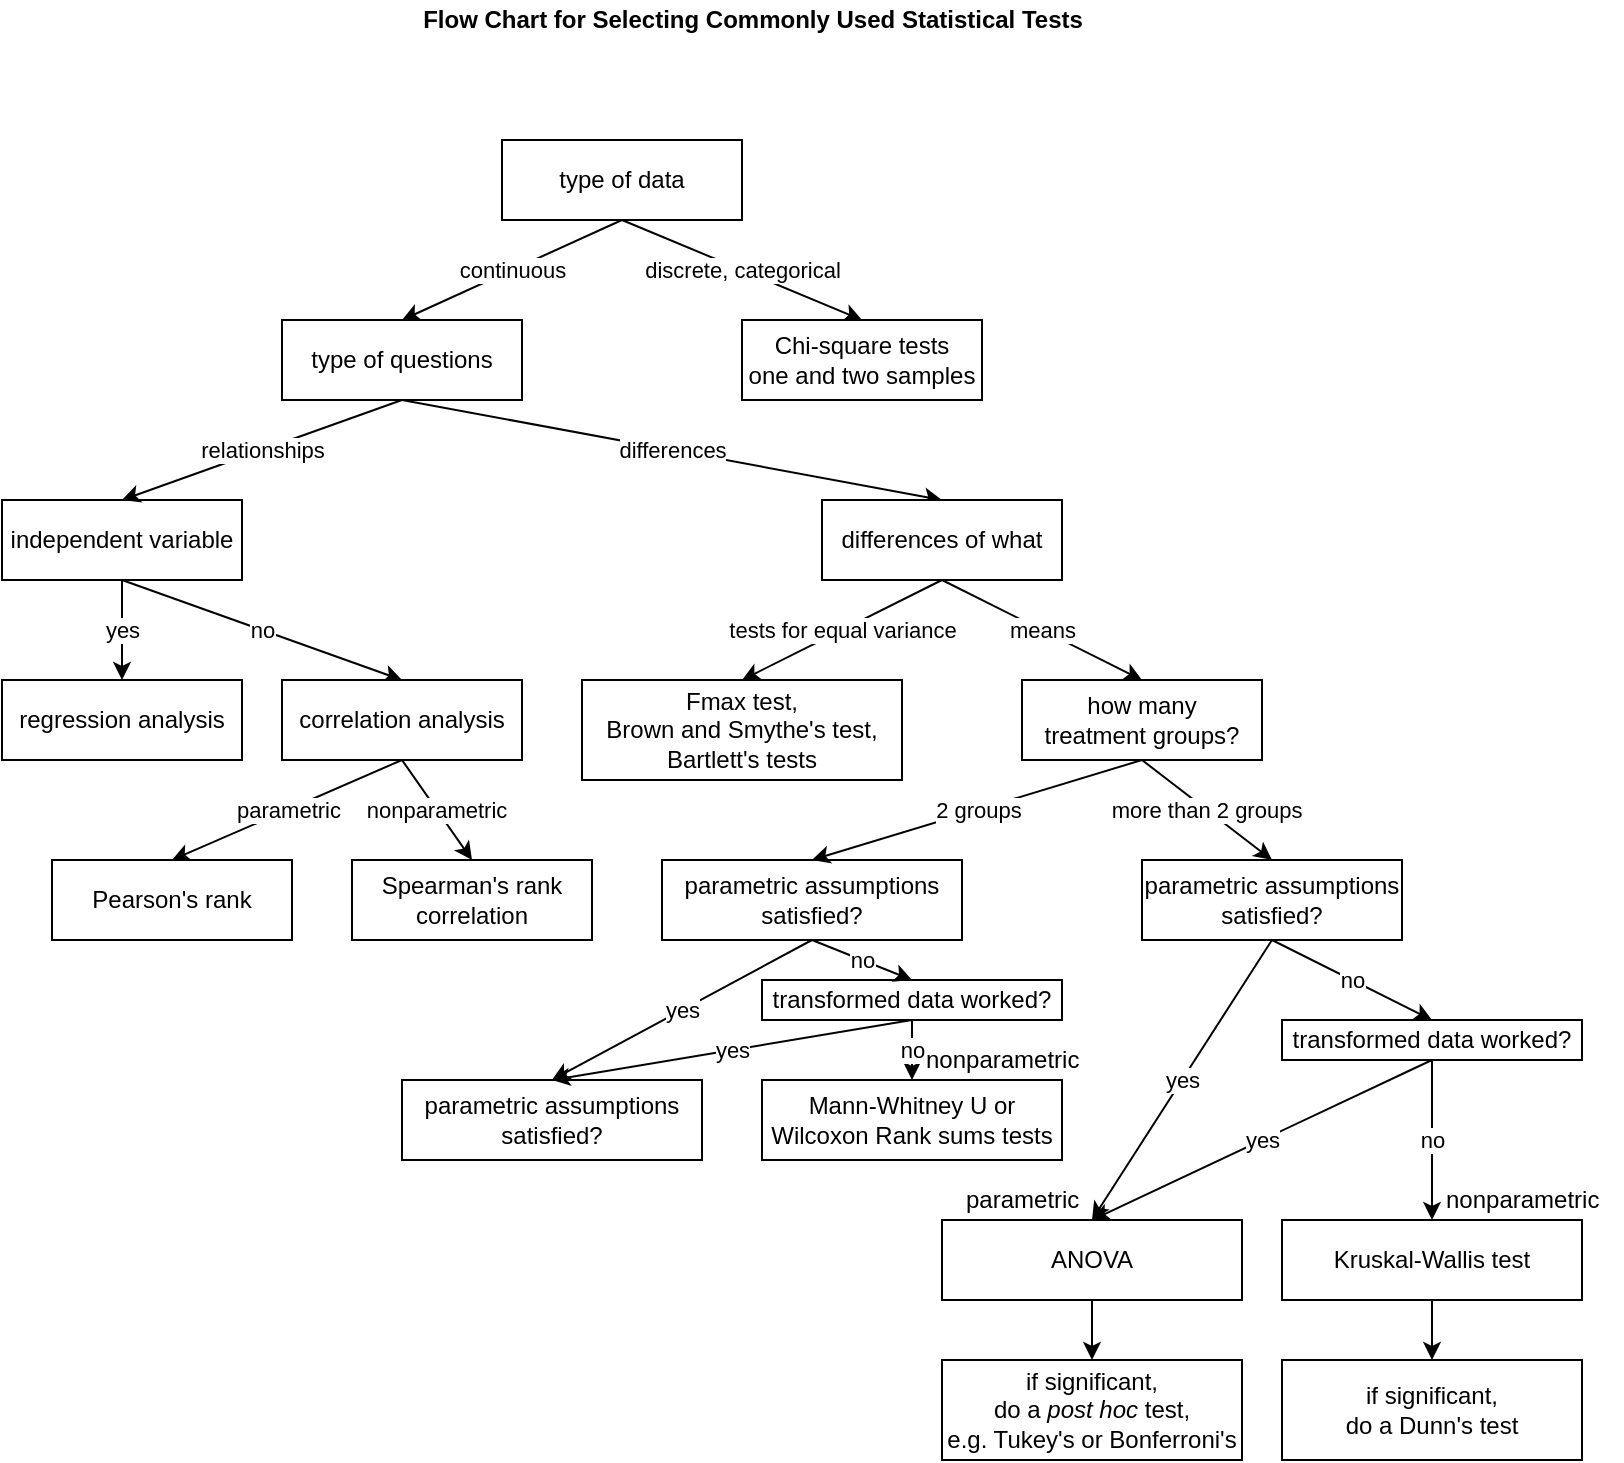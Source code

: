 <mxfile version="16.0.2" type="device"><diagram id="2MzKs4n2R2_Glzk7x8OH" name="Page-1"><mxGraphModel dx="1113" dy="853" grid="1" gridSize="10" guides="1" tooltips="1" connect="1" arrows="1" fold="1" page="1" pageScale="1" pageWidth="850" pageHeight="1100" math="0" shadow="0"><root><mxCell id="0"/><mxCell id="1" parent="0"/><mxCell id="ZHNGyv4cBZ0z7KHz9-iW-1" value="&lt;b&gt;Flow Chart for Selecting Commonly Used Statistical Tests&lt;/b&gt;" style="text;html=1;align=center;verticalAlign=middle;resizable=0;points=[];autosize=1;strokeColor=none;fillColor=none;" vertex="1" parent="1"><mxGeometry x="220" y="160" width="350" height="20" as="geometry"/></mxCell><mxCell id="ZHNGyv4cBZ0z7KHz9-iW-2" value="type of data" style="rounded=0;whiteSpace=wrap;html=1;" vertex="1" parent="1"><mxGeometry x="270" y="230" width="120" height="40" as="geometry"/></mxCell><mxCell id="ZHNGyv4cBZ0z7KHz9-iW-3" value="type of questions" style="rounded=0;whiteSpace=wrap;html=1;" vertex="1" parent="1"><mxGeometry x="160" y="320" width="120" height="40" as="geometry"/></mxCell><mxCell id="ZHNGyv4cBZ0z7KHz9-iW-5" value="continuous" style="endArrow=classic;html=1;rounded=0;exitX=0.5;exitY=1;exitDx=0;exitDy=0;entryX=0.5;entryY=0;entryDx=0;entryDy=0;" edge="1" parent="1" source="ZHNGyv4cBZ0z7KHz9-iW-2" target="ZHNGyv4cBZ0z7KHz9-iW-3"><mxGeometry width="50" height="50" relative="1" as="geometry"><mxPoint x="310" y="440" as="sourcePoint"/><mxPoint x="360" y="390" as="targetPoint"/></mxGeometry></mxCell><mxCell id="ZHNGyv4cBZ0z7KHz9-iW-6" value="discrete, categorical" style="endArrow=classic;html=1;rounded=0;exitX=0.5;exitY=1;exitDx=0;exitDy=0;entryX=0.5;entryY=0;entryDx=0;entryDy=0;" edge="1" parent="1" source="ZHNGyv4cBZ0z7KHz9-iW-2" target="ZHNGyv4cBZ0z7KHz9-iW-7"><mxGeometry width="50" height="50" relative="1" as="geometry"><mxPoint x="340" y="280" as="sourcePoint"/><mxPoint x="440" y="320" as="targetPoint"/></mxGeometry></mxCell><mxCell id="ZHNGyv4cBZ0z7KHz9-iW-7" value="Chi-square tests&lt;br&gt;one and two samples" style="rounded=0;whiteSpace=wrap;html=1;" vertex="1" parent="1"><mxGeometry x="390" y="320" width="120" height="40" as="geometry"/></mxCell><mxCell id="ZHNGyv4cBZ0z7KHz9-iW-8" value="independent variable" style="rounded=0;whiteSpace=wrap;html=1;" vertex="1" parent="1"><mxGeometry x="20" y="410" width="120" height="40" as="geometry"/></mxCell><mxCell id="ZHNGyv4cBZ0z7KHz9-iW-9" value="relationships" style="endArrow=classic;html=1;rounded=0;entryX=0.5;entryY=0;entryDx=0;entryDy=0;" edge="1" parent="1" target="ZHNGyv4cBZ0z7KHz9-iW-8"><mxGeometry width="50" height="50" relative="1" as="geometry"><mxPoint x="220" y="360" as="sourcePoint"/><mxPoint x="245" y="480" as="targetPoint"/></mxGeometry></mxCell><mxCell id="ZHNGyv4cBZ0z7KHz9-iW-10" value="differences" style="endArrow=classic;html=1;rounded=0;exitX=0.5;exitY=1;exitDx=0;exitDy=0;entryX=0.5;entryY=0;entryDx=0;entryDy=0;" edge="1" parent="1" target="ZHNGyv4cBZ0z7KHz9-iW-11" source="ZHNGyv4cBZ0z7KHz9-iW-3"><mxGeometry width="50" height="50" relative="1" as="geometry"><mxPoint x="215" y="360" as="sourcePoint"/><mxPoint x="325" y="410" as="targetPoint"/></mxGeometry></mxCell><mxCell id="ZHNGyv4cBZ0z7KHz9-iW-11" value="differences of what" style="rounded=0;whiteSpace=wrap;html=1;" vertex="1" parent="1"><mxGeometry x="430" y="410" width="120" height="40" as="geometry"/></mxCell><mxCell id="ZHNGyv4cBZ0z7KHz9-iW-12" value="regression analysis" style="rounded=0;whiteSpace=wrap;html=1;" vertex="1" parent="1"><mxGeometry x="20" y="500" width="120" height="40" as="geometry"/></mxCell><mxCell id="ZHNGyv4cBZ0z7KHz9-iW-13" value="yes" style="endArrow=classic;html=1;rounded=0;exitX=0.5;exitY=1;exitDx=0;exitDy=0;entryX=0.5;entryY=0;entryDx=0;entryDy=0;" edge="1" parent="1" target="ZHNGyv4cBZ0z7KHz9-iW-12" source="ZHNGyv4cBZ0z7KHz9-iW-8"><mxGeometry width="50" height="50" relative="1" as="geometry"><mxPoint x="100" y="450" as="sourcePoint"/><mxPoint x="130" y="570" as="targetPoint"/></mxGeometry></mxCell><mxCell id="ZHNGyv4cBZ0z7KHz9-iW-14" value="no" style="endArrow=classic;html=1;rounded=0;exitX=0.5;exitY=1;exitDx=0;exitDy=0;entryX=0.5;entryY=0;entryDx=0;entryDy=0;" edge="1" parent="1" target="ZHNGyv4cBZ0z7KHz9-iW-15" source="ZHNGyv4cBZ0z7KHz9-iW-8"><mxGeometry width="50" height="50" relative="1" as="geometry"><mxPoint x="100" y="450" as="sourcePoint"/><mxPoint x="210" y="500" as="targetPoint"/></mxGeometry></mxCell><mxCell id="ZHNGyv4cBZ0z7KHz9-iW-15" value="correlation analysis" style="rounded=0;whiteSpace=wrap;html=1;" vertex="1" parent="1"><mxGeometry x="160" y="500" width="120" height="40" as="geometry"/></mxCell><mxCell id="ZHNGyv4cBZ0z7KHz9-iW-16" value="Pearson's rank" style="rounded=0;whiteSpace=wrap;html=1;" vertex="1" parent="1"><mxGeometry x="45" y="590" width="120" height="40" as="geometry"/></mxCell><mxCell id="ZHNGyv4cBZ0z7KHz9-iW-17" value="parametric" style="endArrow=classic;html=1;rounded=0;exitX=0.5;exitY=1;exitDx=0;exitDy=0;entryX=0.5;entryY=0;entryDx=0;entryDy=0;" edge="1" parent="1" target="ZHNGyv4cBZ0z7KHz9-iW-16" source="ZHNGyv4cBZ0z7KHz9-iW-15"><mxGeometry width="50" height="50" relative="1" as="geometry"><mxPoint x="215" y="540" as="sourcePoint"/><mxPoint x="245" y="660" as="targetPoint"/></mxGeometry></mxCell><mxCell id="ZHNGyv4cBZ0z7KHz9-iW-18" value="nonparametric" style="endArrow=classic;html=1;rounded=0;exitX=0.5;exitY=1;exitDx=0;exitDy=0;entryX=0.5;entryY=0;entryDx=0;entryDy=0;" edge="1" parent="1" target="ZHNGyv4cBZ0z7KHz9-iW-19" source="ZHNGyv4cBZ0z7KHz9-iW-15"><mxGeometry width="50" height="50" relative="1" as="geometry"><mxPoint x="215" y="540" as="sourcePoint"/><mxPoint x="325" y="590" as="targetPoint"/></mxGeometry></mxCell><mxCell id="ZHNGyv4cBZ0z7KHz9-iW-19" value="Spearman's rank correlation" style="rounded=0;whiteSpace=wrap;html=1;" vertex="1" parent="1"><mxGeometry x="195" y="590" width="120" height="40" as="geometry"/></mxCell><mxCell id="ZHNGyv4cBZ0z7KHz9-iW-20" value="tests for equal variance" style="endArrow=classic;html=1;rounded=0;exitX=0.5;exitY=1;exitDx=0;exitDy=0;entryX=0.5;entryY=0;entryDx=0;entryDy=0;" edge="1" parent="1" target="ZHNGyv4cBZ0z7KHz9-iW-21" source="ZHNGyv4cBZ0z7KHz9-iW-11"><mxGeometry width="50" height="50" relative="1" as="geometry"><mxPoint x="305" y="450" as="sourcePoint"/><mxPoint x="410" y="500" as="targetPoint"/></mxGeometry></mxCell><mxCell id="ZHNGyv4cBZ0z7KHz9-iW-21" value="Fmax test,&lt;br&gt;Brown and Smythe's test,&lt;br&gt;Bartlett's tests" style="rounded=0;whiteSpace=wrap;html=1;" vertex="1" parent="1"><mxGeometry x="310" y="500" width="160" height="50" as="geometry"/></mxCell><mxCell id="ZHNGyv4cBZ0z7KHz9-iW-22" value="means" style="endArrow=classic;html=1;rounded=0;exitX=0.5;exitY=1;exitDx=0;exitDy=0;entryX=0.5;entryY=0;entryDx=0;entryDy=0;" edge="1" parent="1" target="ZHNGyv4cBZ0z7KHz9-iW-23" source="ZHNGyv4cBZ0z7KHz9-iW-11"><mxGeometry width="50" height="50" relative="1" as="geometry"><mxPoint x="420" y="450" as="sourcePoint"/><mxPoint x="525" y="500" as="targetPoint"/></mxGeometry></mxCell><mxCell id="ZHNGyv4cBZ0z7KHz9-iW-23" value="how many &lt;br&gt;treatment groups?" style="rounded=0;whiteSpace=wrap;html=1;" vertex="1" parent="1"><mxGeometry x="530" y="500" width="120" height="40" as="geometry"/></mxCell><mxCell id="ZHNGyv4cBZ0z7KHz9-iW-24" value="parametric assumptions satisfied?" style="rounded=0;whiteSpace=wrap;html=1;" vertex="1" parent="1"><mxGeometry x="350" y="590" width="150" height="40" as="geometry"/></mxCell><mxCell id="ZHNGyv4cBZ0z7KHz9-iW-25" value="2 groups" style="endArrow=classic;html=1;rounded=0;entryX=0.5;entryY=0;entryDx=0;entryDy=0;exitX=0.5;exitY=1;exitDx=0;exitDy=0;" edge="1" parent="1" target="ZHNGyv4cBZ0z7KHz9-iW-24" source="ZHNGyv4cBZ0z7KHz9-iW-23"><mxGeometry width="50" height="50" relative="1" as="geometry"><mxPoint x="570" y="560" as="sourcePoint"/><mxPoint x="620" y="660" as="targetPoint"/></mxGeometry></mxCell><mxCell id="ZHNGyv4cBZ0z7KHz9-iW-26" value="more than 2 groups" style="endArrow=classic;html=1;rounded=0;entryX=0.5;entryY=0;entryDx=0;entryDy=0;exitX=0.5;exitY=1;exitDx=0;exitDy=0;" edge="1" parent="1" target="ZHNGyv4cBZ0z7KHz9-iW-27" source="ZHNGyv4cBZ0z7KHz9-iW-23"><mxGeometry width="50" height="50" relative="1" as="geometry"><mxPoint x="590" y="560" as="sourcePoint"/><mxPoint x="700" y="590" as="targetPoint"/></mxGeometry></mxCell><mxCell id="ZHNGyv4cBZ0z7KHz9-iW-27" value="parametric assumptions satisfied?" style="rounded=0;whiteSpace=wrap;html=1;" vertex="1" parent="1"><mxGeometry x="590" y="590" width="130" height="40" as="geometry"/></mxCell><mxCell id="ZHNGyv4cBZ0z7KHz9-iW-28" value="parametric assumptions satisfied?" style="rounded=0;whiteSpace=wrap;html=1;" vertex="1" parent="1"><mxGeometry x="220" y="700" width="150" height="40" as="geometry"/></mxCell><mxCell id="ZHNGyv4cBZ0z7KHz9-iW-30" value="yes" style="endArrow=classic;html=1;rounded=0;entryX=0.5;entryY=0;entryDx=0;entryDy=0;exitX=0.5;exitY=1;exitDx=0;exitDy=0;" edge="1" parent="1" source="ZHNGyv4cBZ0z7KHz9-iW-24" target="ZHNGyv4cBZ0z7KHz9-iW-28"><mxGeometry width="50" height="50" relative="1" as="geometry"><mxPoint x="385" y="640" as="sourcePoint"/><mxPoint x="290" y="690" as="targetPoint"/></mxGeometry></mxCell><mxCell id="ZHNGyv4cBZ0z7KHz9-iW-31" value="transformed data worked?" style="rounded=0;whiteSpace=wrap;html=1;" vertex="1" parent="1"><mxGeometry x="400" y="650" width="150" height="20" as="geometry"/></mxCell><mxCell id="ZHNGyv4cBZ0z7KHz9-iW-32" value="no" style="endArrow=classic;html=1;rounded=0;entryX=0.5;entryY=0;entryDx=0;entryDy=0;exitX=0.5;exitY=1;exitDx=0;exitDy=0;" edge="1" parent="1" target="ZHNGyv4cBZ0z7KHz9-iW-31" source="ZHNGyv4cBZ0z7KHz9-iW-24"><mxGeometry width="50" height="50" relative="1" as="geometry"><mxPoint x="605" y="580" as="sourcePoint"/><mxPoint x="470" y="640" as="targetPoint"/></mxGeometry></mxCell><mxCell id="ZHNGyv4cBZ0z7KHz9-iW-35" value="no" style="endArrow=classic;html=1;rounded=0;entryX=0.5;entryY=0;entryDx=0;entryDy=0;exitX=0.5;exitY=1;exitDx=0;exitDy=0;" edge="1" parent="1" source="ZHNGyv4cBZ0z7KHz9-iW-31" target="ZHNGyv4cBZ0z7KHz9-iW-34"><mxGeometry width="50" height="50" relative="1" as="geometry"><mxPoint x="435" y="640" as="sourcePoint"/><mxPoint x="485" y="660" as="targetPoint"/></mxGeometry></mxCell><mxCell id="ZHNGyv4cBZ0z7KHz9-iW-49" style="edgeStyle=orthogonalEdgeStyle;rounded=0;orthogonalLoop=1;jettySize=auto;html=1;exitX=0.5;exitY=1;exitDx=0;exitDy=0;entryX=0.5;entryY=0;entryDx=0;entryDy=0;" edge="1" parent="1" source="ZHNGyv4cBZ0z7KHz9-iW-37" target="ZHNGyv4cBZ0z7KHz9-iW-47"><mxGeometry relative="1" as="geometry"/></mxCell><mxCell id="ZHNGyv4cBZ0z7KHz9-iW-38" value="yes" style="endArrow=classic;html=1;rounded=0;entryX=0.5;entryY=0;entryDx=0;entryDy=0;" edge="1" parent="1" target="ZHNGyv4cBZ0z7KHz9-iW-37"><mxGeometry width="50" height="50" relative="1" as="geometry"><mxPoint x="655" y="630" as="sourcePoint"/><mxPoint x="520" y="690" as="targetPoint"/></mxGeometry></mxCell><mxCell id="ZHNGyv4cBZ0z7KHz9-iW-39" value="transformed data worked?" style="rounded=0;whiteSpace=wrap;html=1;" vertex="1" parent="1"><mxGeometry x="660" y="670" width="150" height="20" as="geometry"/></mxCell><mxCell id="ZHNGyv4cBZ0z7KHz9-iW-40" value="no" style="endArrow=classic;html=1;rounded=0;entryX=0.5;entryY=0;entryDx=0;entryDy=0;exitX=0.5;exitY=1;exitDx=0;exitDy=0;" edge="1" parent="1" target="ZHNGyv4cBZ0z7KHz9-iW-39"><mxGeometry width="50" height="50" relative="1" as="geometry"><mxPoint x="655" y="630" as="sourcePoint"/><mxPoint x="700" y="640" as="targetPoint"/></mxGeometry></mxCell><mxCell id="ZHNGyv4cBZ0z7KHz9-iW-41" value="yes" style="endArrow=classic;html=1;rounded=0;exitX=0.5;exitY=1;exitDx=0;exitDy=0;entryX=0.5;entryY=0;entryDx=0;entryDy=0;" edge="1" parent="1" source="ZHNGyv4cBZ0z7KHz9-iW-39" target="ZHNGyv4cBZ0z7KHz9-iW-37"><mxGeometry width="50" height="50" relative="1" as="geometry"><mxPoint x="665" y="640" as="sourcePoint"/><mxPoint x="525" y="700" as="targetPoint"/></mxGeometry></mxCell><mxCell id="ZHNGyv4cBZ0z7KHz9-iW-52" style="edgeStyle=orthogonalEdgeStyle;rounded=0;orthogonalLoop=1;jettySize=auto;html=1;exitX=0.5;exitY=1;exitDx=0;exitDy=0;entryX=0.5;entryY=0;entryDx=0;entryDy=0;" edge="1" parent="1" source="ZHNGyv4cBZ0z7KHz9-iW-42" target="ZHNGyv4cBZ0z7KHz9-iW-51"><mxGeometry relative="1" as="geometry"/></mxCell><mxCell id="ZHNGyv4cBZ0z7KHz9-iW-43" value="no" style="endArrow=classic;html=1;rounded=0;entryX=0.5;entryY=0;entryDx=0;entryDy=0;exitX=0.5;exitY=1;exitDx=0;exitDy=0;" edge="1" parent="1" source="ZHNGyv4cBZ0z7KHz9-iW-39" target="ZHNGyv4cBZ0z7KHz9-iW-42"><mxGeometry width="50" height="50" relative="1" as="geometry"><mxPoint x="665" y="640" as="sourcePoint"/><mxPoint x="715" y="660" as="targetPoint"/></mxGeometry></mxCell><mxCell id="ZHNGyv4cBZ0z7KHz9-iW-45" value="yes" style="endArrow=classic;html=1;rounded=0;exitX=0.5;exitY=1;exitDx=0;exitDy=0;entryX=0.5;entryY=0;entryDx=0;entryDy=0;" edge="1" parent="1" source="ZHNGyv4cBZ0z7KHz9-iW-31" target="ZHNGyv4cBZ0z7KHz9-iW-28"><mxGeometry width="50" height="50" relative="1" as="geometry"><mxPoint x="435" y="640" as="sourcePoint"/><mxPoint x="300" y="700" as="targetPoint"/></mxGeometry></mxCell><mxCell id="ZHNGyv4cBZ0z7KHz9-iW-47" value="if significant, &lt;br&gt;do a &lt;i&gt;post hoc&lt;/i&gt; test, &lt;br&gt;e.g. Tukey's or Bonferroni's" style="rounded=0;whiteSpace=wrap;html=1;" vertex="1" parent="1"><mxGeometry x="490" y="840" width="150" height="50" as="geometry"/></mxCell><mxCell id="ZHNGyv4cBZ0z7KHz9-iW-51" value="if significant, &lt;br&gt;do a Dunn's test" style="rounded=0;whiteSpace=wrap;html=1;" vertex="1" parent="1"><mxGeometry x="660" y="840" width="150" height="50" as="geometry"/></mxCell><mxCell id="ZHNGyv4cBZ0z7KHz9-iW-53" value="" style="group" vertex="1" connectable="0" parent="1"><mxGeometry x="400" y="680" width="170" height="60" as="geometry"/></mxCell><mxCell id="ZHNGyv4cBZ0z7KHz9-iW-34" value="Mann-Whitney U or&lt;br&gt;Wilcoxon Rank sums tests" style="rounded=0;whiteSpace=wrap;html=1;" vertex="1" parent="ZHNGyv4cBZ0z7KHz9-iW-53"><mxGeometry y="20" width="150" height="40" as="geometry"/></mxCell><mxCell id="ZHNGyv4cBZ0z7KHz9-iW-36" value="nonparametric" style="text;html=1;align=left;verticalAlign=middle;resizable=0;points=[];autosize=1;strokeColor=none;fillColor=none;" vertex="1" parent="ZHNGyv4cBZ0z7KHz9-iW-53"><mxGeometry x="80" width="90" height="20" as="geometry"/></mxCell><mxCell id="ZHNGyv4cBZ0z7KHz9-iW-54" value="" style="group" vertex="1" connectable="0" parent="1"><mxGeometry x="490" y="750" width="150" height="60" as="geometry"/></mxCell><mxCell id="ZHNGyv4cBZ0z7KHz9-iW-37" value="ANOVA" style="rounded=0;whiteSpace=wrap;html=1;" vertex="1" parent="ZHNGyv4cBZ0z7KHz9-iW-54"><mxGeometry y="20" width="150" height="40" as="geometry"/></mxCell><mxCell id="ZHNGyv4cBZ0z7KHz9-iW-46" value="parametric" style="text;html=1;align=left;verticalAlign=middle;resizable=0;points=[];autosize=1;strokeColor=none;fillColor=none;" vertex="1" parent="ZHNGyv4cBZ0z7KHz9-iW-54"><mxGeometry x="10" width="70" height="20" as="geometry"/></mxCell><mxCell id="ZHNGyv4cBZ0z7KHz9-iW-55" value="" style="group" vertex="1" connectable="0" parent="1"><mxGeometry x="660" y="750" width="170" height="60" as="geometry"/></mxCell><mxCell id="ZHNGyv4cBZ0z7KHz9-iW-42" value="Kruskal-Wallis test" style="rounded=0;whiteSpace=wrap;html=1;" vertex="1" parent="ZHNGyv4cBZ0z7KHz9-iW-55"><mxGeometry y="20" width="150" height="40" as="geometry"/></mxCell><mxCell id="ZHNGyv4cBZ0z7KHz9-iW-44" value="nonparametric" style="text;html=1;align=left;verticalAlign=middle;resizable=0;points=[];autosize=1;strokeColor=none;fillColor=none;" vertex="1" parent="ZHNGyv4cBZ0z7KHz9-iW-55"><mxGeometry x="80" width="90" height="20" as="geometry"/></mxCell></root></mxGraphModel></diagram></mxfile>